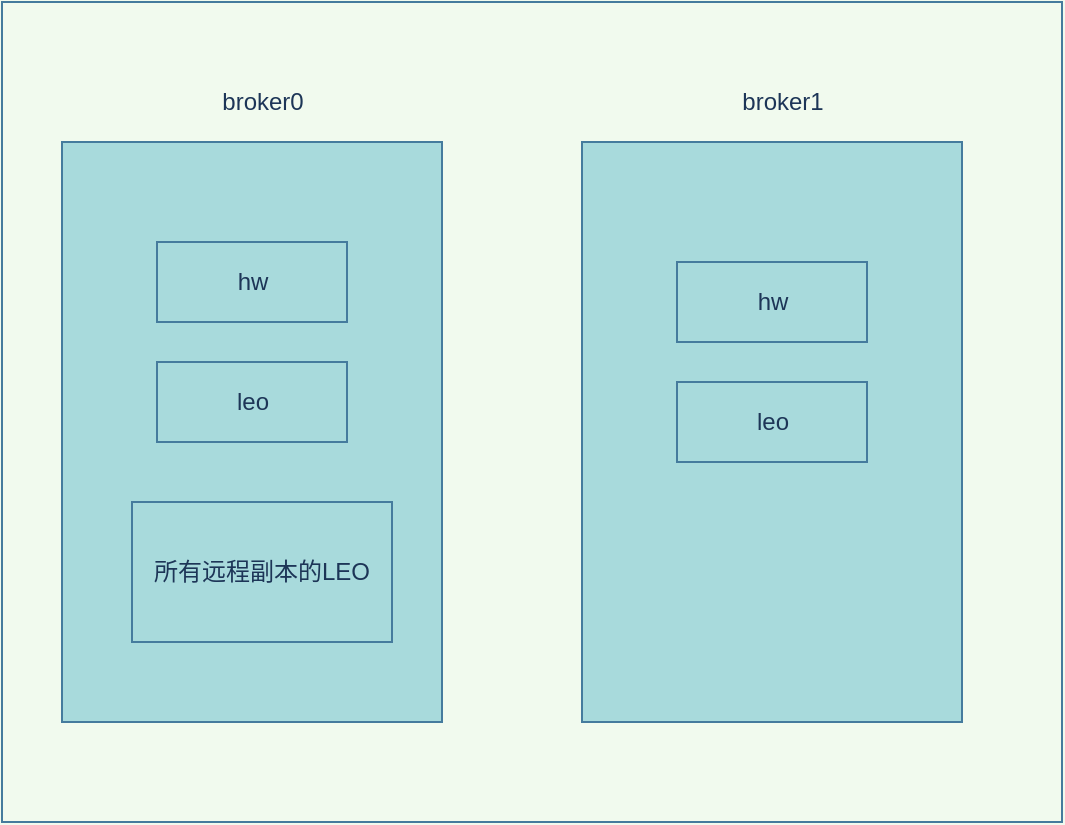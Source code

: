 <mxfile>
    <diagram id="LJ_KRDc9WjJngPG9RiYA" name="第 1 页">
        <mxGraphModel dx="658" dy="683" grid="1" gridSize="10" guides="1" tooltips="1" connect="1" arrows="1" fold="1" page="1" pageScale="1" pageWidth="827" pageHeight="1169" background="#F1FAEE" math="0" shadow="0">
            <root>
                <mxCell id="0"/>
                <mxCell id="1" parent="0"/>
                <mxCell id="13" value="" style="rounded=0;whiteSpace=wrap;html=1;sketch=0;fontColor=#1D3557;strokeColor=#457B9D;fillColor=none;" vertex="1" parent="1">
                    <mxGeometry x="90" y="90" width="530" height="410" as="geometry"/>
                </mxCell>
                <mxCell id="2" value="" style="rounded=0;whiteSpace=wrap;html=1;fillColor=#A8DADC;strokeColor=#457B9D;fontColor=#1D3557;" vertex="1" parent="1">
                    <mxGeometry x="120" y="160" width="190" height="290" as="geometry"/>
                </mxCell>
                <mxCell id="3" value="" style="rounded=0;whiteSpace=wrap;html=1;fillColor=#A8DADC;strokeColor=#457B9D;fontColor=#1D3557;" vertex="1" parent="1">
                    <mxGeometry x="380" y="160" width="190" height="290" as="geometry"/>
                </mxCell>
                <mxCell id="6" value="broker0" style="text;html=1;align=center;verticalAlign=middle;resizable=0;points=[];autosize=1;strokeColor=none;fontColor=#1D3557;" vertex="1" parent="1">
                    <mxGeometry x="190" y="130" width="60" height="20" as="geometry"/>
                </mxCell>
                <mxCell id="7" value="broker1" style="text;html=1;align=center;verticalAlign=middle;resizable=0;points=[];autosize=1;strokeColor=none;fontColor=#1D3557;" vertex="1" parent="1">
                    <mxGeometry x="450" y="130" width="60" height="20" as="geometry"/>
                </mxCell>
                <mxCell id="8" value="hw" style="rounded=0;whiteSpace=wrap;html=1;sketch=0;fontColor=#1D3557;strokeColor=#457B9D;fillColor=#A8DADC;" vertex="1" parent="1">
                    <mxGeometry x="167.5" y="210" width="95" height="40" as="geometry"/>
                </mxCell>
                <mxCell id="9" value="hw" style="rounded=0;whiteSpace=wrap;html=1;sketch=0;fontColor=#1D3557;strokeColor=#457B9D;fillColor=#A8DADC;" vertex="1" parent="1">
                    <mxGeometry x="427.5" y="220" width="95" height="40" as="geometry"/>
                </mxCell>
                <mxCell id="10" value="leo" style="rounded=0;whiteSpace=wrap;html=1;sketch=0;fontColor=#1D3557;strokeColor=#457B9D;fillColor=#A8DADC;" vertex="1" parent="1">
                    <mxGeometry x="167.5" y="270" width="95" height="40" as="geometry"/>
                </mxCell>
                <mxCell id="11" value="leo" style="rounded=0;whiteSpace=wrap;html=1;sketch=0;fontColor=#1D3557;strokeColor=#457B9D;fillColor=#A8DADC;" vertex="1" parent="1">
                    <mxGeometry x="427.5" y="280" width="95" height="40" as="geometry"/>
                </mxCell>
                <mxCell id="12" value="所有远程副本的LEO" style="rounded=0;whiteSpace=wrap;html=1;sketch=0;fontColor=#1D3557;strokeColor=#457B9D;fillColor=#A8DADC;" vertex="1" parent="1">
                    <mxGeometry x="155" y="340" width="130" height="70" as="geometry"/>
                </mxCell>
            </root>
        </mxGraphModel>
    </diagram>
</mxfile>